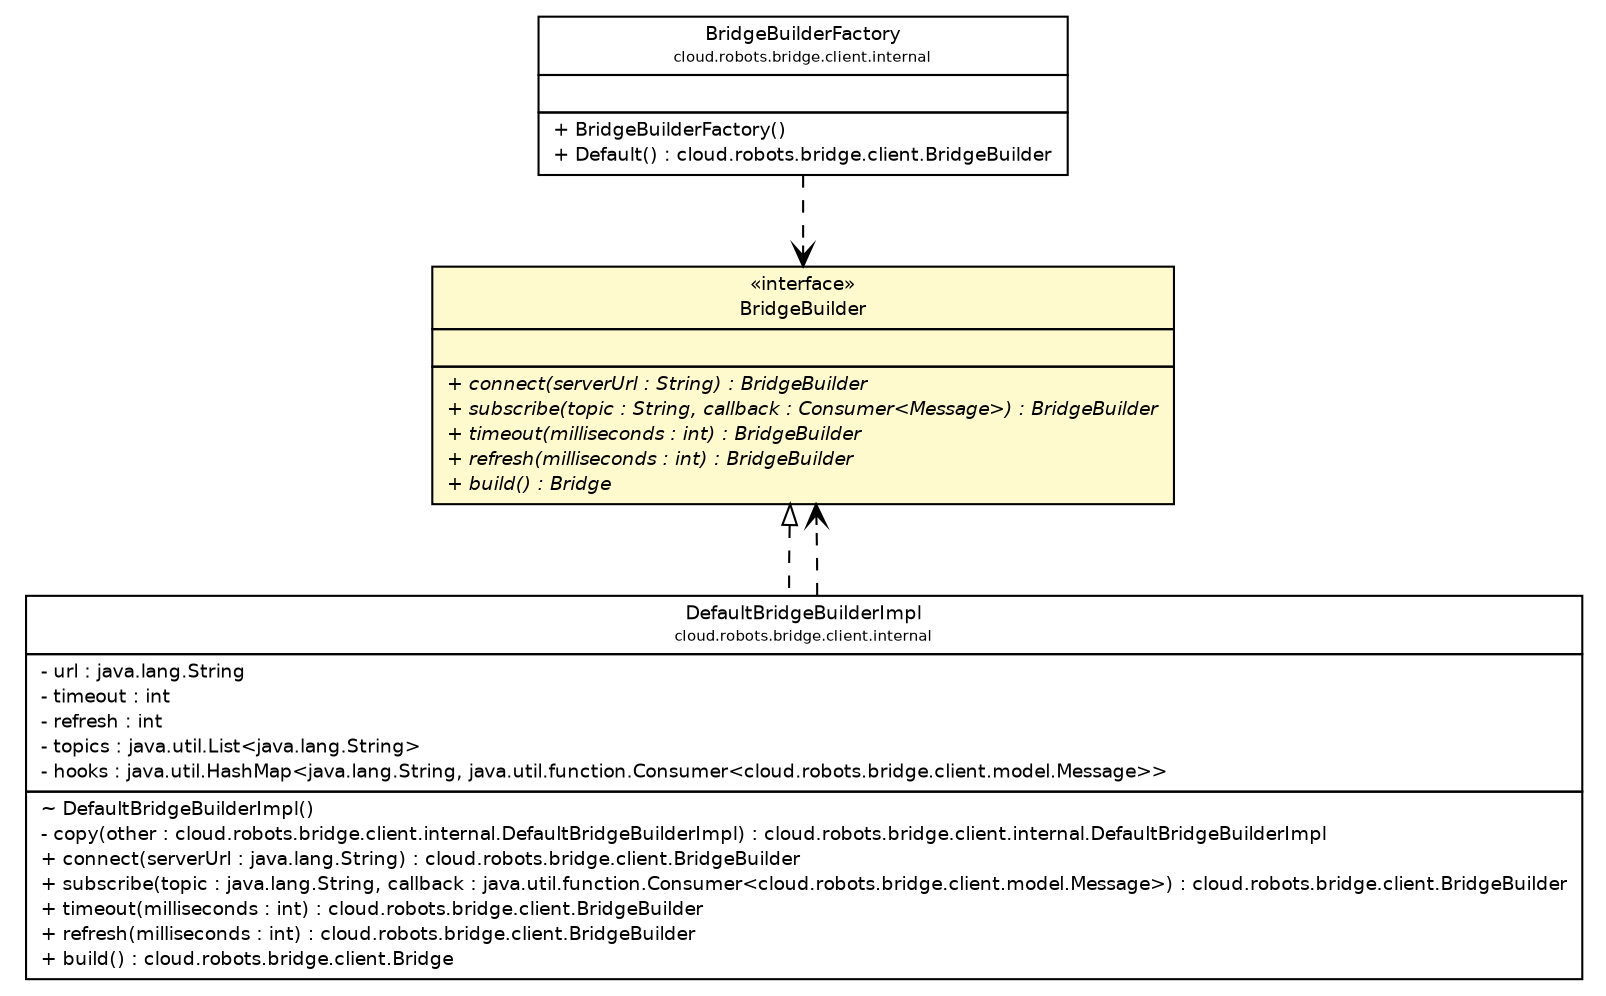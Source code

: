 #!/usr/local/bin/dot
#
# Class diagram 
# Generated by UMLGraph version R5_6-24-gf6e263 (http://www.umlgraph.org/)
#

digraph G {
	edge [fontname="Helvetica",fontsize=10,labelfontname="Helvetica",labelfontsize=10];
	node [fontname="Helvetica",fontsize=10,shape=plaintext];
	nodesep=0.25;
	ranksep=0.5;
	// cloud.robots.bridge.client.BridgeBuilder
	c114 [label=<<table title="cloud.robots.bridge.client.BridgeBuilder" border="0" cellborder="1" cellspacing="0" cellpadding="2" port="p" bgcolor="lemonChiffon" href="./BridgeBuilder.html">
		<tr><td><table border="0" cellspacing="0" cellpadding="1">
<tr><td align="center" balign="center"> &#171;interface&#187; </td></tr>
<tr><td align="center" balign="center"> BridgeBuilder </td></tr>
		</table></td></tr>
		<tr><td><table border="0" cellspacing="0" cellpadding="1">
<tr><td align="left" balign="left">  </td></tr>
		</table></td></tr>
		<tr><td><table border="0" cellspacing="0" cellpadding="1">
<tr><td align="left" balign="left"><font face="Helvetica-Oblique" point-size="9.0"> + connect(serverUrl : String) : BridgeBuilder </font></td></tr>
<tr><td align="left" balign="left"><font face="Helvetica-Oblique" point-size="9.0"> + subscribe(topic : String, callback : Consumer&lt;Message&gt;) : BridgeBuilder </font></td></tr>
<tr><td align="left" balign="left"><font face="Helvetica-Oblique" point-size="9.0"> + timeout(milliseconds : int) : BridgeBuilder </font></td></tr>
<tr><td align="left" balign="left"><font face="Helvetica-Oblique" point-size="9.0"> + refresh(milliseconds : int) : BridgeBuilder </font></td></tr>
<tr><td align="left" balign="left"><font face="Helvetica-Oblique" point-size="9.0"> + build() : Bridge </font></td></tr>
		</table></td></tr>
		</table>>, URL="./BridgeBuilder.html", fontname="Helvetica", fontcolor="black", fontsize=9.0];
	// cloud.robots.bridge.client.internal.BridgeBuilderFactory
	c119 [label=<<table title="cloud.robots.bridge.client.internal.BridgeBuilderFactory" border="0" cellborder="1" cellspacing="0" cellpadding="2" port="p" href="./internal/BridgeBuilderFactory.html">
		<tr><td><table border="0" cellspacing="0" cellpadding="1">
<tr><td align="center" balign="center"> BridgeBuilderFactory </td></tr>
<tr><td align="center" balign="center"><font point-size="7.0"> cloud.robots.bridge.client.internal </font></td></tr>
		</table></td></tr>
		<tr><td><table border="0" cellspacing="0" cellpadding="1">
<tr><td align="left" balign="left">  </td></tr>
		</table></td></tr>
		<tr><td><table border="0" cellspacing="0" cellpadding="1">
<tr><td align="left" balign="left"> + BridgeBuilderFactory() </td></tr>
<tr><td align="left" balign="left"> + Default() : cloud.robots.bridge.client.BridgeBuilder </td></tr>
		</table></td></tr>
		</table>>, URL="./internal/BridgeBuilderFactory.html", fontname="Helvetica", fontcolor="black", fontsize=9.0];
	// cloud.robots.bridge.client.internal.DefaultBridgeBuilderImpl
	c120 [label=<<table title="cloud.robots.bridge.client.internal.DefaultBridgeBuilderImpl" border="0" cellborder="1" cellspacing="0" cellpadding="2" port="p" href="./internal/DefaultBridgeBuilderImpl.html">
		<tr><td><table border="0" cellspacing="0" cellpadding="1">
<tr><td align="center" balign="center"> DefaultBridgeBuilderImpl </td></tr>
<tr><td align="center" balign="center"><font point-size="7.0"> cloud.robots.bridge.client.internal </font></td></tr>
		</table></td></tr>
		<tr><td><table border="0" cellspacing="0" cellpadding="1">
<tr><td align="left" balign="left"> - url : java.lang.String </td></tr>
<tr><td align="left" balign="left"> - timeout : int </td></tr>
<tr><td align="left" balign="left"> - refresh : int </td></tr>
<tr><td align="left" balign="left"> - topics : java.util.List&lt;java.lang.String&gt; </td></tr>
<tr><td align="left" balign="left"> - hooks : java.util.HashMap&lt;java.lang.String, java.util.function.Consumer&lt;cloud.robots.bridge.client.model.Message&gt;&gt; </td></tr>
		</table></td></tr>
		<tr><td><table border="0" cellspacing="0" cellpadding="1">
<tr><td align="left" balign="left"> ~ DefaultBridgeBuilderImpl() </td></tr>
<tr><td align="left" balign="left"> - copy(other : cloud.robots.bridge.client.internal.DefaultBridgeBuilderImpl) : cloud.robots.bridge.client.internal.DefaultBridgeBuilderImpl </td></tr>
<tr><td align="left" balign="left"> + connect(serverUrl : java.lang.String) : cloud.robots.bridge.client.BridgeBuilder </td></tr>
<tr><td align="left" balign="left"> + subscribe(topic : java.lang.String, callback : java.util.function.Consumer&lt;cloud.robots.bridge.client.model.Message&gt;) : cloud.robots.bridge.client.BridgeBuilder </td></tr>
<tr><td align="left" balign="left"> + timeout(milliseconds : int) : cloud.robots.bridge.client.BridgeBuilder </td></tr>
<tr><td align="left" balign="left"> + refresh(milliseconds : int) : cloud.robots.bridge.client.BridgeBuilder </td></tr>
<tr><td align="left" balign="left"> + build() : cloud.robots.bridge.client.Bridge </td></tr>
		</table></td></tr>
		</table>>, URL="./internal/DefaultBridgeBuilderImpl.html", fontname="Helvetica", fontcolor="black", fontsize=9.0];
	//cloud.robots.bridge.client.internal.DefaultBridgeBuilderImpl implements cloud.robots.bridge.client.BridgeBuilder
	c114:p -> c120:p [dir=back,arrowtail=empty,style=dashed];
	// cloud.robots.bridge.client.internal.BridgeBuilderFactory DEPEND cloud.robots.bridge.client.BridgeBuilder
	c119:p -> c114:p [taillabel="", label="", headlabel="", fontname="Helvetica", fontcolor="black", fontsize=10.0, color="black", arrowhead=open, style=dashed];
	// cloud.robots.bridge.client.internal.DefaultBridgeBuilderImpl DEPEND cloud.robots.bridge.client.BridgeBuilder
	c120:p -> c114:p [taillabel="", label="", headlabel="", fontname="Helvetica", fontcolor="black", fontsize=10.0, color="black", arrowhead=open, style=dashed];
}

